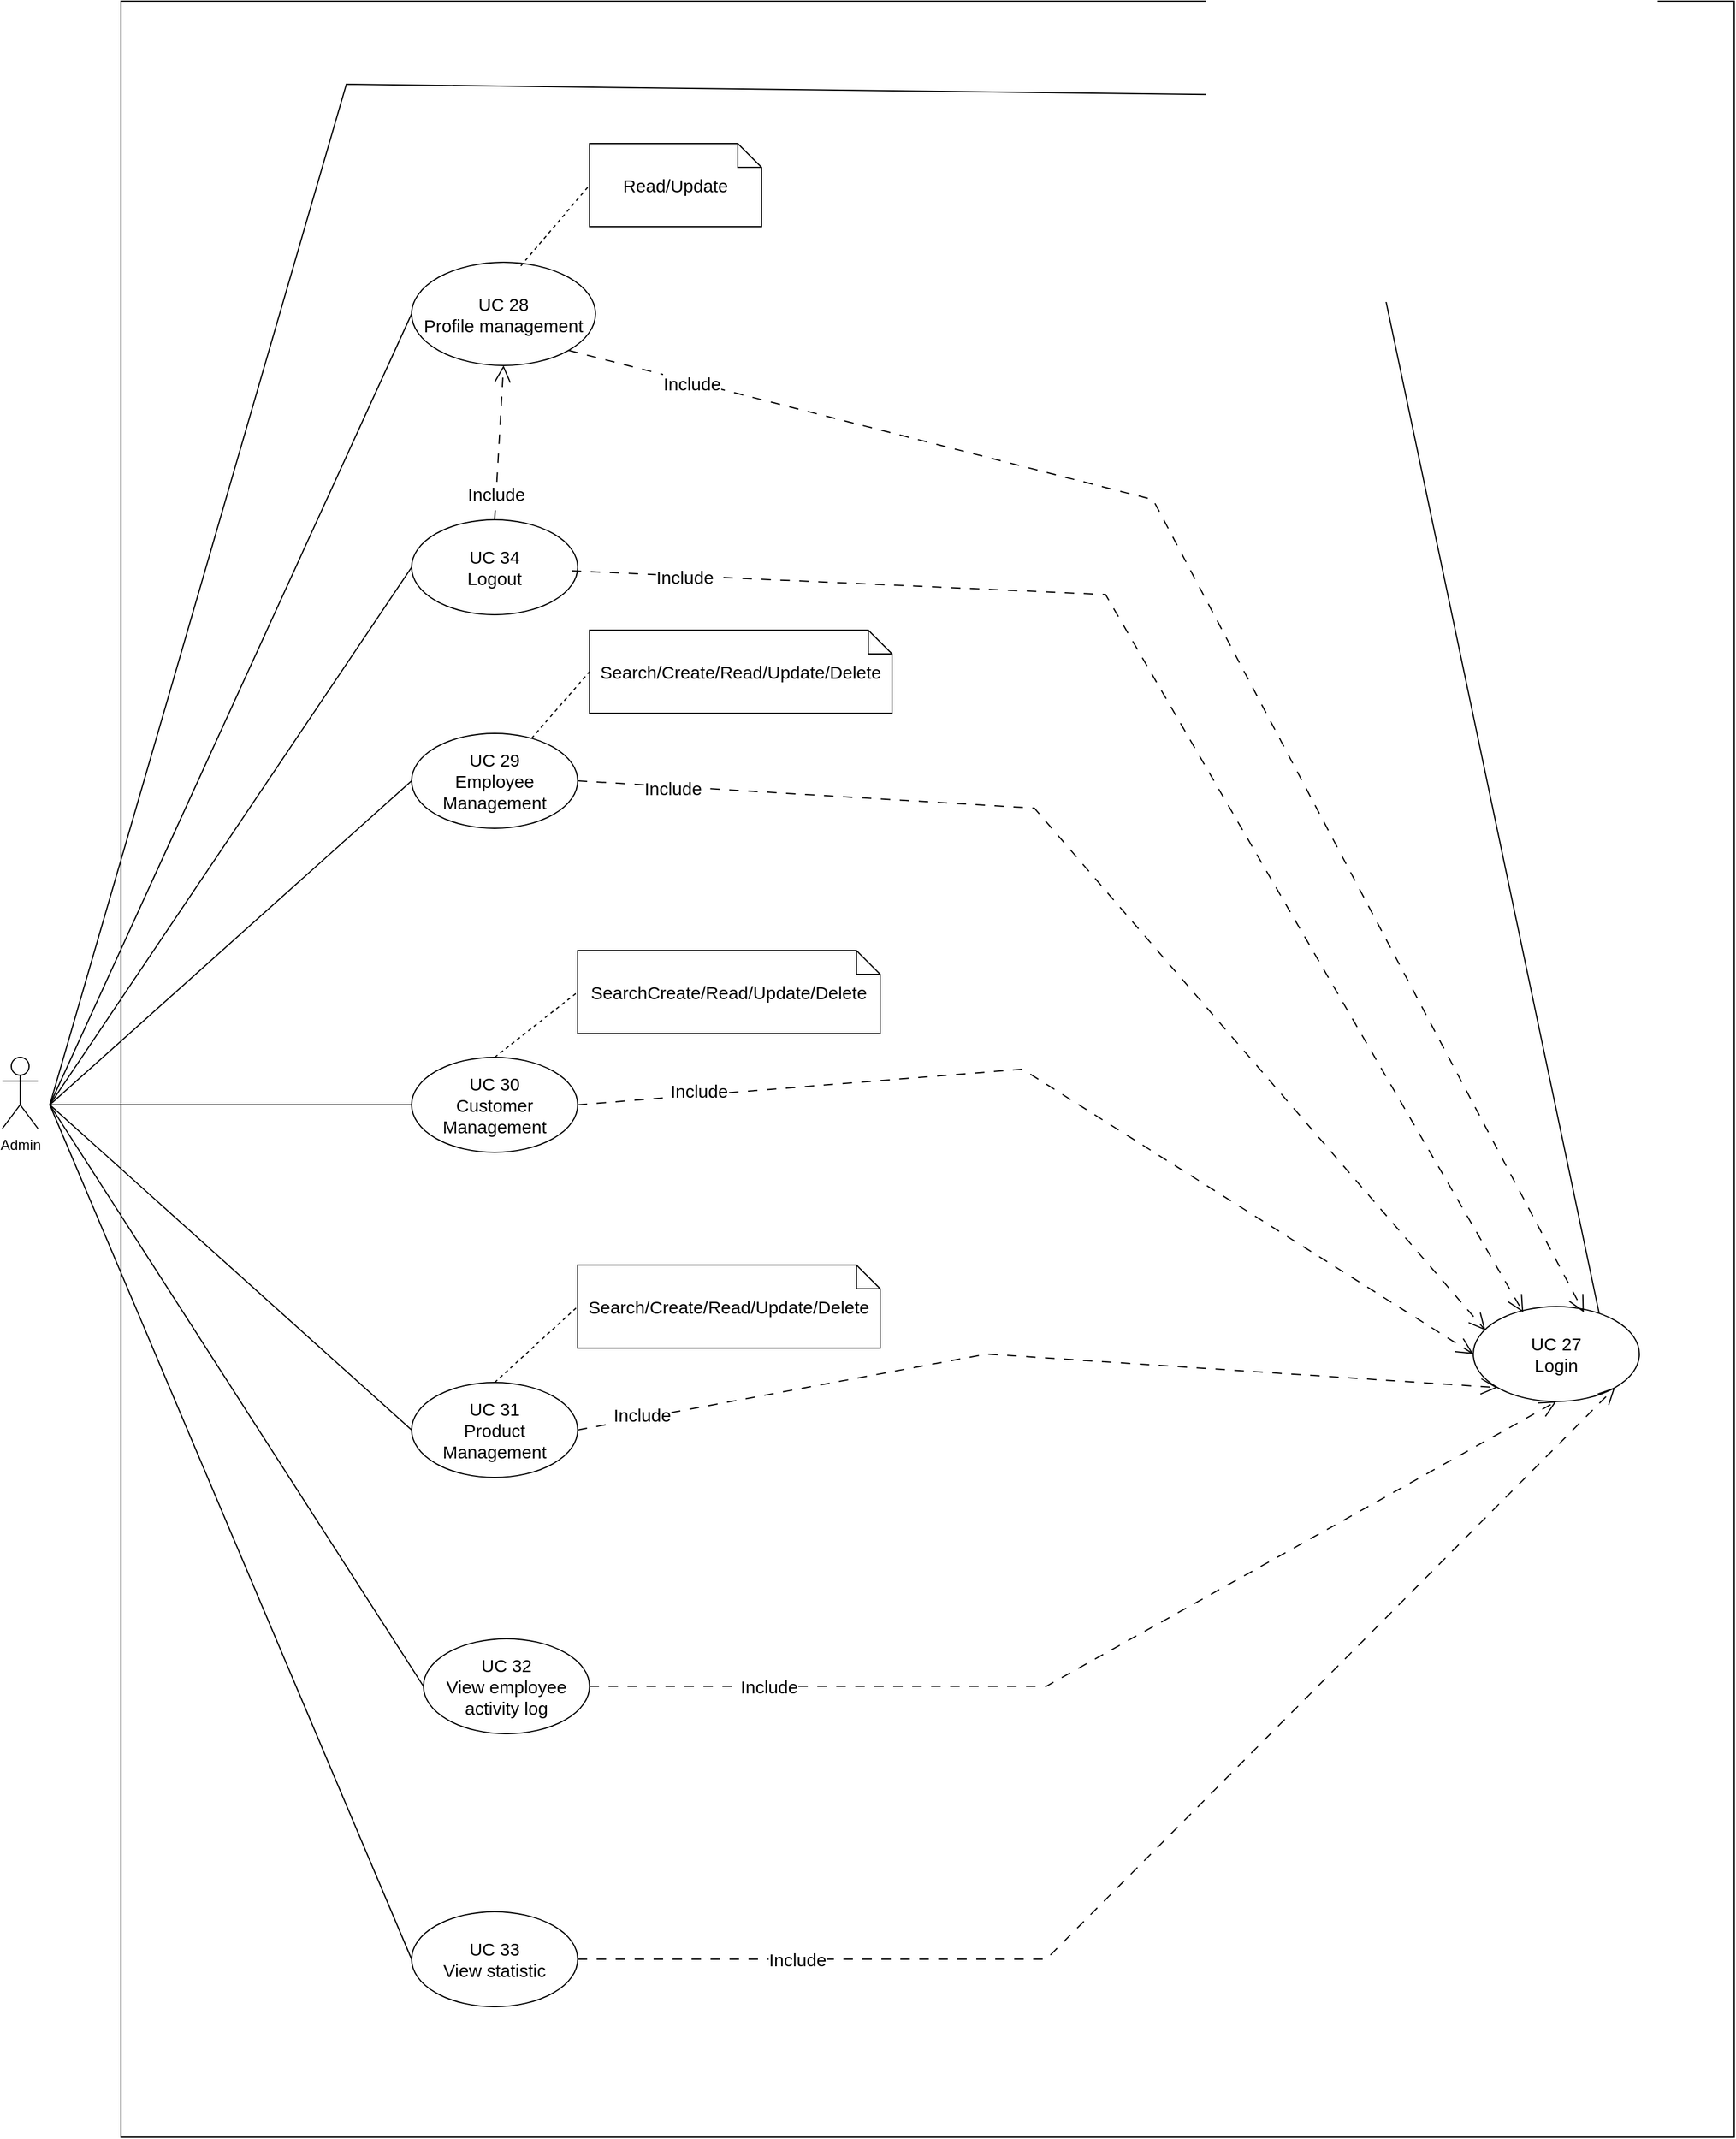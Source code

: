 <mxfile version="21.7.5" type="device">
  <diagram name="Page-1" id="RgLAFF6ZJAaMnFaq09OC">
    <mxGraphModel dx="2443" dy="2618" grid="1" gridSize="10" guides="1" tooltips="1" connect="1" arrows="1" fold="1" page="1" pageScale="1" pageWidth="850" pageHeight="1100" math="0" shadow="0">
      <root>
        <mxCell id="0" />
        <mxCell id="1" parent="0" />
        <mxCell id="H_iCGJk6flqgCGRjibaX-1" value="Admin" style="shape=umlActor;verticalLabelPosition=bottom;verticalAlign=top;html=1;outlineConnect=0;" parent="1" vertex="1">
          <mxGeometry y="850" width="30" height="60" as="geometry" />
        </mxCell>
        <mxCell id="H_iCGJk6flqgCGRjibaX-7" value="" style="rounded=0;whiteSpace=wrap;html=1;" parent="1" vertex="1">
          <mxGeometry x="100" y="-40" width="1360" height="1800" as="geometry" />
        </mxCell>
        <mxCell id="sXqsaNHskc1ETz0bK0rT-1" value="UC 27&lt;br&gt;Login" style="ellipse;whiteSpace=wrap;html=1;fontSize=15;" parent="1" vertex="1">
          <mxGeometry x="1240" y="1060" width="140" height="80" as="geometry" />
        </mxCell>
        <mxCell id="sXqsaNHskc1ETz0bK0rT-8" value="UC 28&lt;br&gt;Profile management" style="ellipse;whiteSpace=wrap;html=1;fontSize=15;" parent="1" vertex="1">
          <mxGeometry x="345" y="180" width="155" height="87" as="geometry" />
        </mxCell>
        <mxCell id="sXqsaNHskc1ETz0bK0rT-13" value="UC 34&lt;br&gt;Logout" style="ellipse;whiteSpace=wrap;html=1;fontSize=15;" parent="1" vertex="1">
          <mxGeometry x="345" y="397" width="140" height="80" as="geometry" />
        </mxCell>
        <mxCell id="sXqsaNHskc1ETz0bK0rT-43" value="Include" style="endArrow=open;html=1;rounded=0;endFill=0;endSize=12;dashed=1;dashPattern=8 8;exitX=0.5;exitY=0;exitDx=0;exitDy=0;entryX=0.5;entryY=1;entryDx=0;entryDy=0;fontSize=15;" parent="1" source="sXqsaNHskc1ETz0bK0rT-13" target="sXqsaNHskc1ETz0bK0rT-8" edge="1">
          <mxGeometry x="-0.657" width="50" height="50" relative="1" as="geometry">
            <mxPoint x="410" y="1093" as="sourcePoint" />
            <mxPoint x="380" y="800" as="targetPoint" />
            <mxPoint as="offset" />
          </mxGeometry>
        </mxCell>
        <mxCell id="iFcjaP-xYrjOrHcfpw8k-7" value="Read/Update" style="shape=note;size=20;whiteSpace=wrap;html=1;fontSize=15;" parent="1" vertex="1">
          <mxGeometry x="495" y="80" width="145" height="70" as="geometry" />
        </mxCell>
        <mxCell id="iFcjaP-xYrjOrHcfpw8k-8" value="" style="endArrow=none;dashed=1;html=1;rounded=0;exitX=0.594;exitY=0.035;exitDx=0;exitDy=0;entryX=0;entryY=0.5;entryDx=0;entryDy=0;entryPerimeter=0;exitPerimeter=0;" parent="1" source="sXqsaNHskc1ETz0bK0rT-8" target="iFcjaP-xYrjOrHcfpw8k-7" edge="1">
          <mxGeometry width="50" height="50" relative="1" as="geometry">
            <mxPoint x="540" y="390" as="sourcePoint" />
            <mxPoint x="590" y="340" as="targetPoint" />
          </mxGeometry>
        </mxCell>
        <mxCell id="iFcjaP-xYrjOrHcfpw8k-11" value="UC 29&lt;br&gt;Employee Management" style="ellipse;whiteSpace=wrap;html=1;fontSize=15;" parent="1" vertex="1">
          <mxGeometry x="345" y="577" width="140" height="80" as="geometry" />
        </mxCell>
        <mxCell id="iFcjaP-xYrjOrHcfpw8k-12" value="UC 30&lt;br&gt;Customer Management" style="ellipse;whiteSpace=wrap;html=1;fontSize=15;" parent="1" vertex="1">
          <mxGeometry x="345" y="850" width="140" height="80" as="geometry" />
        </mxCell>
        <mxCell id="iFcjaP-xYrjOrHcfpw8k-13" value="UC 31&lt;br&gt;Product Management" style="ellipse;whiteSpace=wrap;html=1;fontSize=15;" parent="1" vertex="1">
          <mxGeometry x="345" y="1124" width="140" height="80" as="geometry" />
        </mxCell>
        <mxCell id="iFcjaP-xYrjOrHcfpw8k-15" value="UC 32&lt;br&gt;View employee activity log" style="ellipse;whiteSpace=wrap;html=1;fontSize=15;" parent="1" vertex="1">
          <mxGeometry x="355" y="1340" width="140" height="80" as="geometry" />
        </mxCell>
        <mxCell id="iFcjaP-xYrjOrHcfpw8k-16" value="UC 33&lt;br&gt;View statistic" style="ellipse;whiteSpace=wrap;html=1;fontSize=15;" parent="1" vertex="1">
          <mxGeometry x="345" y="1570" width="140" height="80" as="geometry" />
        </mxCell>
        <mxCell id="iFcjaP-xYrjOrHcfpw8k-28" value="" style="endArrow=none;html=1;rounded=0;entryX=0;entryY=0.5;entryDx=0;entryDy=0;" parent="1" target="iFcjaP-xYrjOrHcfpw8k-11" edge="1">
          <mxGeometry width="50" height="50" relative="1" as="geometry">
            <mxPoint x="40" y="890" as="sourcePoint" />
            <mxPoint x="420" y="690" as="targetPoint" />
          </mxGeometry>
        </mxCell>
        <mxCell id="iFcjaP-xYrjOrHcfpw8k-29" value="" style="endArrow=none;html=1;rounded=0;entryX=0;entryY=0.5;entryDx=0;entryDy=0;" parent="1" target="iFcjaP-xYrjOrHcfpw8k-12" edge="1">
          <mxGeometry width="50" height="50" relative="1" as="geometry">
            <mxPoint x="40" y="890" as="sourcePoint" />
            <mxPoint x="200" y="627" as="targetPoint" />
          </mxGeometry>
        </mxCell>
        <mxCell id="iFcjaP-xYrjOrHcfpw8k-30" value="" style="endArrow=none;html=1;rounded=0;entryX=0;entryY=0.5;entryDx=0;entryDy=0;" parent="1" target="iFcjaP-xYrjOrHcfpw8k-13" edge="1">
          <mxGeometry width="50" height="50" relative="1" as="geometry">
            <mxPoint x="40" y="890" as="sourcePoint" />
            <mxPoint x="180" y="767" as="targetPoint" />
          </mxGeometry>
        </mxCell>
        <mxCell id="iFcjaP-xYrjOrHcfpw8k-32" value="" style="endArrow=none;html=1;rounded=0;entryX=0;entryY=0.5;entryDx=0;entryDy=0;" parent="1" target="iFcjaP-xYrjOrHcfpw8k-15" edge="1">
          <mxGeometry width="50" height="50" relative="1" as="geometry">
            <mxPoint x="40" y="890" as="sourcePoint" />
            <mxPoint x="200" y="927" as="targetPoint" />
          </mxGeometry>
        </mxCell>
        <mxCell id="iFcjaP-xYrjOrHcfpw8k-33" value="" style="endArrow=none;html=1;rounded=0;entryX=0;entryY=0.5;entryDx=0;entryDy=0;" parent="1" target="iFcjaP-xYrjOrHcfpw8k-16" edge="1">
          <mxGeometry width="50" height="50" relative="1" as="geometry">
            <mxPoint x="40" y="890" as="sourcePoint" />
            <mxPoint x="200" y="1027" as="targetPoint" />
          </mxGeometry>
        </mxCell>
        <mxCell id="iFcjaP-xYrjOrHcfpw8k-35" value="Include" style="endArrow=open;html=1;rounded=0;endFill=0;endSize=12;dashed=1;dashPattern=8 8;exitX=1;exitY=0.5;exitDx=0;exitDy=0;fontSize=15;entryX=0.073;entryY=0.25;entryDx=0;entryDy=0;entryPerimeter=0;" parent="1" source="iFcjaP-xYrjOrHcfpw8k-11" target="sXqsaNHskc1ETz0bK0rT-1" edge="1">
          <mxGeometry x="-0.832" y="-1" width="50" height="50" relative="1" as="geometry">
            <mxPoint x="700" y="1155" as="sourcePoint" />
            <mxPoint x="1139.42" y="835.84" as="targetPoint" />
            <mxPoint x="-1" as="offset" />
            <Array as="points">
              <mxPoint x="870" y="640" />
            </Array>
          </mxGeometry>
        </mxCell>
        <mxCell id="iFcjaP-xYrjOrHcfpw8k-36" value="Include" style="endArrow=open;html=1;rounded=0;endFill=0;endSize=12;dashed=1;dashPattern=8 8;exitX=1;exitY=0.5;exitDx=0;exitDy=0;entryX=0;entryY=0.5;entryDx=0;entryDy=0;fontSize=15;" parent="1" source="iFcjaP-xYrjOrHcfpw8k-12" target="sXqsaNHskc1ETz0bK0rT-1" edge="1">
          <mxGeometry x="-0.752" y="4" width="50" height="50" relative="1" as="geometry">
            <mxPoint x="290" y="710" as="sourcePoint" />
            <mxPoint x="1125" y="860" as="targetPoint" />
            <mxPoint as="offset" />
            <Array as="points">
              <mxPoint x="860" y="860" />
            </Array>
          </mxGeometry>
        </mxCell>
        <mxCell id="iFcjaP-xYrjOrHcfpw8k-37" value="Include" style="endArrow=open;html=1;rounded=0;endFill=0;endSize=12;dashed=1;dashPattern=8 8;exitX=1;exitY=0.5;exitDx=0;exitDy=0;fontSize=15;entryX=0;entryY=1;entryDx=0;entryDy=0;" parent="1" source="iFcjaP-xYrjOrHcfpw8k-13" target="sXqsaNHskc1ETz0bK0rT-1" edge="1">
          <mxGeometry x="-0.86" y="3" width="50" height="50" relative="1" as="geometry">
            <mxPoint x="320" y="804" as="sourcePoint" />
            <mxPoint x="1128.22" y="870.56" as="targetPoint" />
            <mxPoint as="offset" />
            <Array as="points">
              <mxPoint x="830" y="1100" />
            </Array>
          </mxGeometry>
        </mxCell>
        <mxCell id="iFcjaP-xYrjOrHcfpw8k-40" value="Include" style="endArrow=open;html=1;rounded=0;endFill=0;endSize=12;dashed=1;dashPattern=8 8;exitX=1;exitY=0.5;exitDx=0;exitDy=0;fontSize=15;entryX=0.5;entryY=1;entryDx=0;entryDy=0;" parent="1" source="iFcjaP-xYrjOrHcfpw8k-15" target="sXqsaNHskc1ETz0bK0rT-1" edge="1">
          <mxGeometry x="-0.657" width="50" height="50" relative="1" as="geometry">
            <mxPoint x="370" y="1004" as="sourcePoint" />
            <mxPoint x="1157.48" y="895.04" as="targetPoint" />
            <mxPoint as="offset" />
            <Array as="points">
              <mxPoint x="880" y="1380" />
            </Array>
          </mxGeometry>
        </mxCell>
        <mxCell id="iFcjaP-xYrjOrHcfpw8k-41" value="Include" style="endArrow=open;html=1;rounded=0;endFill=0;endSize=12;dashed=1;dashPattern=8 8;exitX=1;exitY=0.5;exitDx=0;exitDy=0;fontSize=15;entryX=1;entryY=1;entryDx=0;entryDy=0;" parent="1" source="iFcjaP-xYrjOrHcfpw8k-16" target="sXqsaNHskc1ETz0bK0rT-1" edge="1">
          <mxGeometry x="-0.657" width="50" height="50" relative="1" as="geometry">
            <mxPoint x="340" y="1027" as="sourcePoint" />
            <mxPoint x="1178.9" y="900.96" as="targetPoint" />
            <mxPoint as="offset" />
            <Array as="points">
              <mxPoint x="880" y="1610" />
            </Array>
          </mxGeometry>
        </mxCell>
        <mxCell id="aF5UOIuIdl0SDj_h38De-22" value="" style="endArrow=none;html=1;rounded=0;entryX=0;entryY=0.5;entryDx=0;entryDy=0;" parent="1" target="sXqsaNHskc1ETz0bK0rT-8" edge="1">
          <mxGeometry width="50" height="50" relative="1" as="geometry">
            <mxPoint x="40" y="890" as="sourcePoint" />
            <mxPoint x="200" y="90" as="targetPoint" />
          </mxGeometry>
        </mxCell>
        <mxCell id="aF5UOIuIdl0SDj_h38De-23" value="" style="endArrow=none;html=1;rounded=0;entryX=0;entryY=0.5;entryDx=0;entryDy=0;" parent="1" target="sXqsaNHskc1ETz0bK0rT-13" edge="1">
          <mxGeometry width="50" height="50" relative="1" as="geometry">
            <mxPoint x="40" y="890" as="sourcePoint" />
            <mxPoint x="200" y="237" as="targetPoint" />
          </mxGeometry>
        </mxCell>
        <mxCell id="aF5UOIuIdl0SDj_h38De-36" value="Include" style="endArrow=open;html=1;rounded=0;endFill=0;endSize=12;dashed=1;dashPattern=8 8;exitX=1;exitY=1;exitDx=0;exitDy=0;fontSize=15;entryX=0.666;entryY=0.061;entryDx=0;entryDy=0;entryPerimeter=0;" parent="1" source="sXqsaNHskc1ETz0bK0rT-8" target="sXqsaNHskc1ETz0bK0rT-1" edge="1">
          <mxGeometry x="-0.832" y="-1" width="50" height="50" relative="1" as="geometry">
            <mxPoint x="660" y="307" as="sourcePoint" />
            <mxPoint x="1343" y="513" as="targetPoint" />
            <mxPoint x="-1" as="offset" />
            <Array as="points">
              <mxPoint x="970" y="380" />
            </Array>
          </mxGeometry>
        </mxCell>
        <mxCell id="aF5UOIuIdl0SDj_h38De-37" value="Include" style="endArrow=open;html=1;rounded=0;endFill=0;endSize=12;dashed=1;dashPattern=8 8;fontSize=15;entryX=0.301;entryY=0.061;entryDx=0;entryDy=0;entryPerimeter=0;" parent="1" target="sXqsaNHskc1ETz0bK0rT-1" edge="1">
          <mxGeometry x="-0.832" y="-1" width="50" height="50" relative="1" as="geometry">
            <mxPoint x="480" y="440" as="sourcePoint" />
            <mxPoint x="1540" y="805" as="targetPoint" />
            <mxPoint x="-1" as="offset" />
            <Array as="points">
              <mxPoint x="930" y="460" />
            </Array>
          </mxGeometry>
        </mxCell>
        <mxCell id="aF5UOIuIdl0SDj_h38De-39" value="" style="endArrow=none;html=1;rounded=0;entryX=0.758;entryY=0.071;entryDx=0;entryDy=0;entryPerimeter=0;" parent="1" target="sXqsaNHskc1ETz0bK0rT-1" edge="1">
          <mxGeometry width="50" height="50" relative="1" as="geometry">
            <mxPoint x="40" y="890" as="sourcePoint" />
            <mxPoint x="760" y="510" as="targetPoint" />
            <Array as="points">
              <mxPoint x="290" y="30" />
              <mxPoint x="1130" y="40" />
            </Array>
          </mxGeometry>
        </mxCell>
        <mxCell id="1fJ8eYfrGRemQdXwZB7R-1" value="Search/Create/Read/Update/Delete" style="shape=note;size=20;whiteSpace=wrap;html=1;fontSize=15;" parent="1" vertex="1">
          <mxGeometry x="495" y="490" width="255" height="70" as="geometry" />
        </mxCell>
        <mxCell id="1fJ8eYfrGRemQdXwZB7R-2" value="" style="endArrow=none;dashed=1;html=1;rounded=0;entryX=0;entryY=0.5;entryDx=0;entryDy=0;entryPerimeter=0;" parent="1" source="iFcjaP-xYrjOrHcfpw8k-11" target="1fJ8eYfrGRemQdXwZB7R-1" edge="1">
          <mxGeometry width="50" height="50" relative="1" as="geometry">
            <mxPoint x="310" y="625" as="sourcePoint" />
            <mxPoint x="377" y="550" as="targetPoint" />
          </mxGeometry>
        </mxCell>
        <mxCell id="1fJ8eYfrGRemQdXwZB7R-3" value="" style="endArrow=none;dashed=1;html=1;rounded=0;entryX=0;entryY=0.5;entryDx=0;entryDy=0;entryPerimeter=0;exitX=0.5;exitY=0;exitDx=0;exitDy=0;" parent="1" source="iFcjaP-xYrjOrHcfpw8k-12" target="1fJ8eYfrGRemQdXwZB7R-5" edge="1">
          <mxGeometry width="50" height="50" relative="1" as="geometry">
            <mxPoint x="355" y="689.65" as="sourcePoint" />
            <mxPoint x="-1.0" y="459.997" as="targetPoint" />
          </mxGeometry>
        </mxCell>
        <mxCell id="1fJ8eYfrGRemQdXwZB7R-5" value="SearchCreate/Read/Update/Delete" style="shape=note;size=20;whiteSpace=wrap;html=1;fontSize=15;" parent="1" vertex="1">
          <mxGeometry x="485" y="760" width="255" height="70" as="geometry" />
        </mxCell>
        <mxCell id="1fJ8eYfrGRemQdXwZB7R-6" value="Search/Create/Read/Update/Delete" style="shape=note;size=20;whiteSpace=wrap;html=1;fontSize=15;" parent="1" vertex="1">
          <mxGeometry x="485" y="1025" width="255" height="70" as="geometry" />
        </mxCell>
        <mxCell id="1fJ8eYfrGRemQdXwZB7R-7" value="" style="endArrow=none;dashed=1;html=1;rounded=0;entryX=0;entryY=0.5;entryDx=0;entryDy=0;entryPerimeter=0;exitX=0.5;exitY=0;exitDx=0;exitDy=0;" parent="1" source="iFcjaP-xYrjOrHcfpw8k-13" target="1fJ8eYfrGRemQdXwZB7R-6" edge="1">
          <mxGeometry width="50" height="50" relative="1" as="geometry">
            <mxPoint x="390" y="1045" as="sourcePoint" />
            <mxPoint x="460" y="990" as="targetPoint" />
          </mxGeometry>
        </mxCell>
      </root>
    </mxGraphModel>
  </diagram>
</mxfile>
